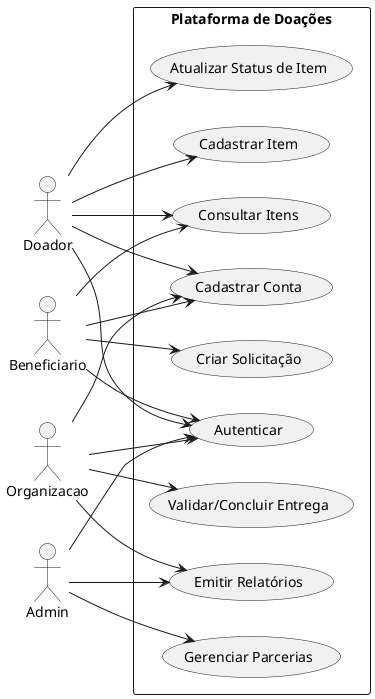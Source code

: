 
@startuml
left to right direction
actor Doador
actor Beneficiario
actor Organizacao
actor Admin

rectangle "Plataforma de Doações" {
  usecase "Cadastrar Conta" as UC1
  usecase "Autenticar" as UC2
  usecase "Cadastrar Item" as UC3
  usecase "Consultar Itens" as UC4
  usecase "Criar Solicitação" as UC5
  usecase "Atualizar Status de Item" as UC6
  usecase "Validar/Concluir Entrega" as UC7
  usecase "Emitir Relatórios" as UC8
  usecase "Gerenciar Parcerias" as UC9
}

Doador --> UC1
Beneficiario --> UC1
Organizacao --> UC1
Doador --> UC2
Beneficiario --> UC2
Organizacao --> UC2
Admin --> UC2

Doador --> UC3
Beneficiario --> UC4
Doador --> UC4
Beneficiario --> UC5
Organizacao --> UC7
Doador --> UC6
Admin --> UC8
Organizacao --> UC8
Admin --> UC9

@enduml
